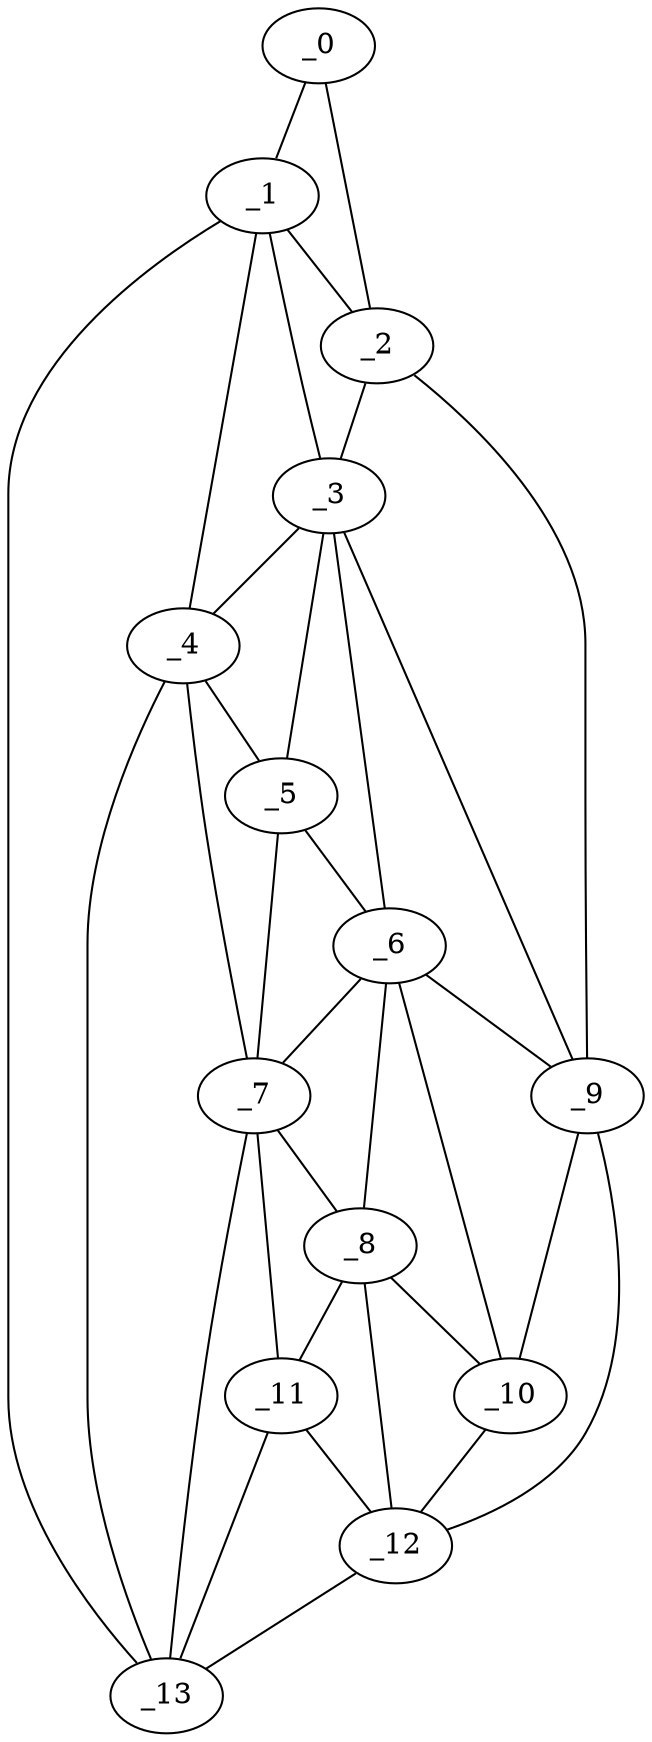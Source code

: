 graph "obj10__45.gxl" {
	_0	 [x=5,
		y=28];
	_1	 [x=21,
		y=75];
	_0 -- _1	 [valence=1];
	_2	 [x=55,
		y=17];
	_0 -- _2	 [valence=1];
	_1 -- _2	 [valence=2];
	_3	 [x=78,
		y=49];
	_1 -- _3	 [valence=1];
	_4	 [x=78,
		y=68];
	_1 -- _4	 [valence=2];
	_13	 [x=125,
		y=79];
	_1 -- _13	 [valence=1];
	_2 -- _3	 [valence=2];
	_9	 [x=111,
		y=28];
	_2 -- _9	 [valence=1];
	_3 -- _4	 [valence=2];
	_5	 [x=90,
		y=54];
	_3 -- _5	 [valence=1];
	_6	 [x=93,
		y=49];
	_3 -- _6	 [valence=2];
	_3 -- _9	 [valence=2];
	_4 -- _5	 [valence=2];
	_7	 [x=108,
		y=62];
	_4 -- _7	 [valence=2];
	_4 -- _13	 [valence=1];
	_5 -- _6	 [valence=1];
	_5 -- _7	 [valence=2];
	_6 -- _7	 [valence=2];
	_8	 [x=109,
		y=46];
	_6 -- _8	 [valence=2];
	_6 -- _9	 [valence=1];
	_10	 [x=111,
		y=35];
	_6 -- _10	 [valence=2];
	_7 -- _8	 [valence=1];
	_11	 [x=117,
		y=59];
	_7 -- _11	 [valence=2];
	_7 -- _13	 [valence=1];
	_8 -- _10	 [valence=1];
	_8 -- _11	 [valence=1];
	_12	 [x=125,
		y=56];
	_8 -- _12	 [valence=2];
	_9 -- _10	 [valence=1];
	_9 -- _12	 [valence=1];
	_10 -- _12	 [valence=2];
	_11 -- _12	 [valence=2];
	_11 -- _13	 [valence=1];
	_12 -- _13	 [valence=1];
}
